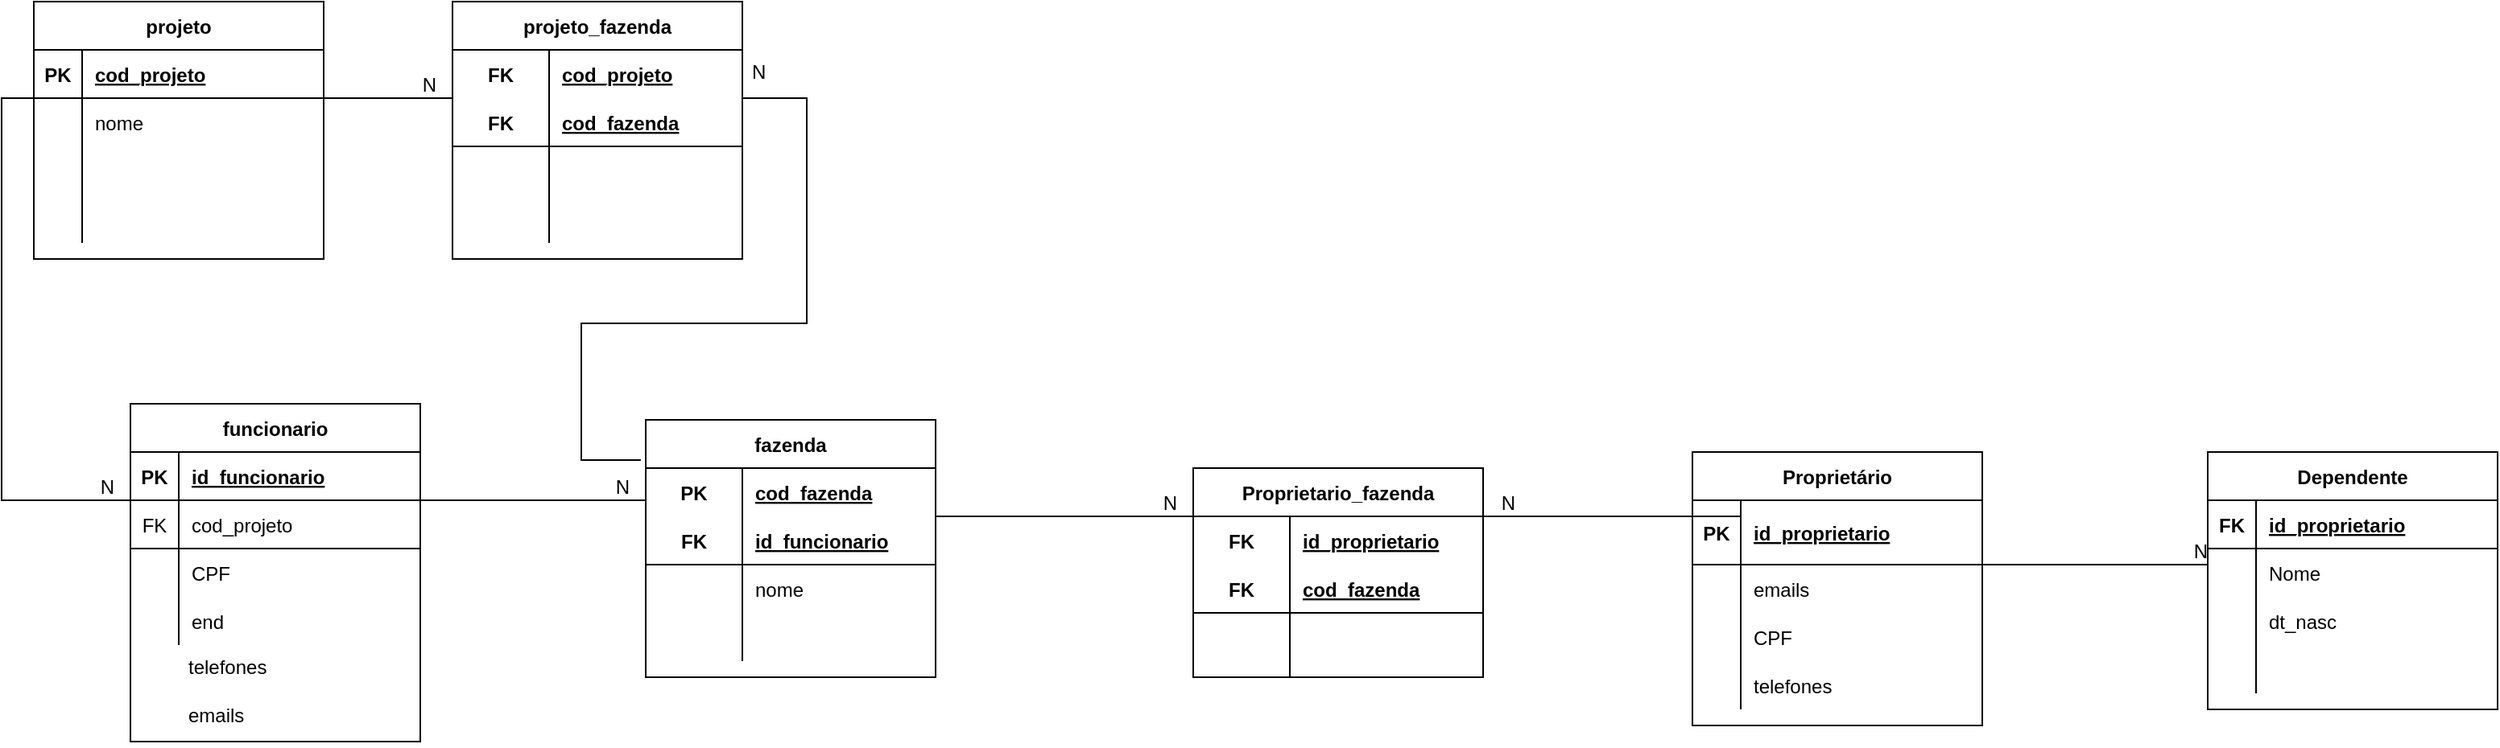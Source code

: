 <mxfile version="20.0.3" type="github"><diagram id="R6Tvy45JMU7q3nPh8DtE" name="Page-1"><mxGraphModel dx="1568" dy="722" grid="1" gridSize="10" guides="1" tooltips="1" connect="1" arrows="1" fold="1" page="1" pageScale="1" pageWidth="1169" pageHeight="1654" math="0" shadow="0"><root><mxCell id="0"/><mxCell id="1" parent="0"/><mxCell id="XQa5Tmitrg0EJ_k_re5p-2" value="Dependente" style="shape=table;startSize=30;container=1;collapsible=1;childLayout=tableLayout;fixedRows=1;rowLines=0;fontStyle=1;align=center;resizeLast=1;" vertex="1" parent="1"><mxGeometry x="890" y="620" width="180" height="160" as="geometry"/></mxCell><mxCell id="XQa5Tmitrg0EJ_k_re5p-3" value="" style="shape=tableRow;horizontal=0;startSize=0;swimlaneHead=0;swimlaneBody=0;fillColor=none;collapsible=0;dropTarget=0;points=[[0,0.5],[1,0.5]];portConstraint=eastwest;top=0;left=0;right=0;bottom=1;" vertex="1" parent="XQa5Tmitrg0EJ_k_re5p-2"><mxGeometry y="30" width="180" height="30" as="geometry"/></mxCell><mxCell id="XQa5Tmitrg0EJ_k_re5p-4" value="FK" style="shape=partialRectangle;connectable=0;fillColor=none;top=0;left=0;bottom=0;right=0;fontStyle=1;overflow=hidden;" vertex="1" parent="XQa5Tmitrg0EJ_k_re5p-3"><mxGeometry width="30" height="30" as="geometry"><mxRectangle width="30" height="30" as="alternateBounds"/></mxGeometry></mxCell><mxCell id="XQa5Tmitrg0EJ_k_re5p-5" value="id_proprietario" style="shape=partialRectangle;connectable=0;fillColor=none;top=0;left=0;bottom=0;right=0;align=left;spacingLeft=6;fontStyle=5;overflow=hidden;" vertex="1" parent="XQa5Tmitrg0EJ_k_re5p-3"><mxGeometry x="30" width="150" height="30" as="geometry"><mxRectangle width="150" height="30" as="alternateBounds"/></mxGeometry></mxCell><mxCell id="XQa5Tmitrg0EJ_k_re5p-6" value="" style="shape=tableRow;horizontal=0;startSize=0;swimlaneHead=0;swimlaneBody=0;fillColor=none;collapsible=0;dropTarget=0;points=[[0,0.5],[1,0.5]];portConstraint=eastwest;top=0;left=0;right=0;bottom=0;" vertex="1" parent="XQa5Tmitrg0EJ_k_re5p-2"><mxGeometry y="60" width="180" height="30" as="geometry"/></mxCell><mxCell id="XQa5Tmitrg0EJ_k_re5p-7" value="" style="shape=partialRectangle;connectable=0;fillColor=none;top=0;left=0;bottom=0;right=0;editable=1;overflow=hidden;" vertex="1" parent="XQa5Tmitrg0EJ_k_re5p-6"><mxGeometry width="30" height="30" as="geometry"><mxRectangle width="30" height="30" as="alternateBounds"/></mxGeometry></mxCell><mxCell id="XQa5Tmitrg0EJ_k_re5p-8" value="Nome" style="shape=partialRectangle;connectable=0;fillColor=none;top=0;left=0;bottom=0;right=0;align=left;spacingLeft=6;overflow=hidden;" vertex="1" parent="XQa5Tmitrg0EJ_k_re5p-6"><mxGeometry x="30" width="150" height="30" as="geometry"><mxRectangle width="150" height="30" as="alternateBounds"/></mxGeometry></mxCell><mxCell id="XQa5Tmitrg0EJ_k_re5p-9" value="" style="shape=tableRow;horizontal=0;startSize=0;swimlaneHead=0;swimlaneBody=0;fillColor=none;collapsible=0;dropTarget=0;points=[[0,0.5],[1,0.5]];portConstraint=eastwest;top=0;left=0;right=0;bottom=0;" vertex="1" parent="XQa5Tmitrg0EJ_k_re5p-2"><mxGeometry y="90" width="180" height="30" as="geometry"/></mxCell><mxCell id="XQa5Tmitrg0EJ_k_re5p-10" value="" style="shape=partialRectangle;connectable=0;fillColor=none;top=0;left=0;bottom=0;right=0;editable=1;overflow=hidden;" vertex="1" parent="XQa5Tmitrg0EJ_k_re5p-9"><mxGeometry width="30" height="30" as="geometry"><mxRectangle width="30" height="30" as="alternateBounds"/></mxGeometry></mxCell><mxCell id="XQa5Tmitrg0EJ_k_re5p-11" value="dt_nasc" style="shape=partialRectangle;connectable=0;fillColor=none;top=0;left=0;bottom=0;right=0;align=left;spacingLeft=6;overflow=hidden;" vertex="1" parent="XQa5Tmitrg0EJ_k_re5p-9"><mxGeometry x="30" width="150" height="30" as="geometry"><mxRectangle width="150" height="30" as="alternateBounds"/></mxGeometry></mxCell><mxCell id="XQa5Tmitrg0EJ_k_re5p-12" value="" style="shape=tableRow;horizontal=0;startSize=0;swimlaneHead=0;swimlaneBody=0;fillColor=none;collapsible=0;dropTarget=0;points=[[0,0.5],[1,0.5]];portConstraint=eastwest;top=0;left=0;right=0;bottom=0;" vertex="1" parent="XQa5Tmitrg0EJ_k_re5p-2"><mxGeometry y="120" width="180" height="30" as="geometry"/></mxCell><mxCell id="XQa5Tmitrg0EJ_k_re5p-13" value="" style="shape=partialRectangle;connectable=0;fillColor=none;top=0;left=0;bottom=0;right=0;editable=1;overflow=hidden;" vertex="1" parent="XQa5Tmitrg0EJ_k_re5p-12"><mxGeometry width="30" height="30" as="geometry"><mxRectangle width="30" height="30" as="alternateBounds"/></mxGeometry></mxCell><mxCell id="XQa5Tmitrg0EJ_k_re5p-14" value="" style="shape=partialRectangle;connectable=0;fillColor=none;top=0;left=0;bottom=0;right=0;align=left;spacingLeft=6;overflow=hidden;" vertex="1" parent="XQa5Tmitrg0EJ_k_re5p-12"><mxGeometry x="30" width="150" height="30" as="geometry"><mxRectangle width="150" height="30" as="alternateBounds"/></mxGeometry></mxCell><mxCell id="XQa5Tmitrg0EJ_k_re5p-15" value="Proprietário" style="shape=table;startSize=30;container=1;collapsible=1;childLayout=tableLayout;fixedRows=1;rowLines=0;fontStyle=1;align=center;resizeLast=1;" vertex="1" parent="1"><mxGeometry x="570" y="620" width="180" height="170" as="geometry"/></mxCell><mxCell id="XQa5Tmitrg0EJ_k_re5p-16" value="" style="shape=tableRow;horizontal=0;startSize=0;swimlaneHead=0;swimlaneBody=0;fillColor=none;collapsible=0;dropTarget=0;points=[[0,0.5],[1,0.5]];portConstraint=eastwest;top=0;left=0;right=0;bottom=1;" vertex="1" parent="XQa5Tmitrg0EJ_k_re5p-15"><mxGeometry y="30" width="180" height="40" as="geometry"/></mxCell><mxCell id="XQa5Tmitrg0EJ_k_re5p-17" value="PK" style="shape=partialRectangle;connectable=0;fillColor=none;top=0;left=0;bottom=0;right=0;fontStyle=1;overflow=hidden;" vertex="1" parent="XQa5Tmitrg0EJ_k_re5p-16"><mxGeometry width="30" height="40" as="geometry"><mxRectangle width="30" height="40" as="alternateBounds"/></mxGeometry></mxCell><mxCell id="XQa5Tmitrg0EJ_k_re5p-18" value="id_proprietario" style="shape=partialRectangle;connectable=0;fillColor=none;top=0;left=0;bottom=0;right=0;align=left;spacingLeft=6;fontStyle=5;overflow=hidden;" vertex="1" parent="XQa5Tmitrg0EJ_k_re5p-16"><mxGeometry x="30" width="150" height="40" as="geometry"><mxRectangle width="150" height="40" as="alternateBounds"/></mxGeometry></mxCell><mxCell id="XQa5Tmitrg0EJ_k_re5p-19" value="" style="shape=tableRow;horizontal=0;startSize=0;swimlaneHead=0;swimlaneBody=0;fillColor=none;collapsible=0;dropTarget=0;points=[[0,0.5],[1,0.5]];portConstraint=eastwest;top=0;left=0;right=0;bottom=0;" vertex="1" parent="XQa5Tmitrg0EJ_k_re5p-15"><mxGeometry y="70" width="180" height="30" as="geometry"/></mxCell><mxCell id="XQa5Tmitrg0EJ_k_re5p-20" value="" style="shape=partialRectangle;connectable=0;fillColor=none;top=0;left=0;bottom=0;right=0;editable=1;overflow=hidden;" vertex="1" parent="XQa5Tmitrg0EJ_k_re5p-19"><mxGeometry width="30" height="30" as="geometry"><mxRectangle width="30" height="30" as="alternateBounds"/></mxGeometry></mxCell><mxCell id="XQa5Tmitrg0EJ_k_re5p-21" value="emails" style="shape=partialRectangle;connectable=0;fillColor=none;top=0;left=0;bottom=0;right=0;align=left;spacingLeft=6;overflow=hidden;" vertex="1" parent="XQa5Tmitrg0EJ_k_re5p-19"><mxGeometry x="30" width="150" height="30" as="geometry"><mxRectangle width="150" height="30" as="alternateBounds"/></mxGeometry></mxCell><mxCell id="XQa5Tmitrg0EJ_k_re5p-22" value="" style="shape=tableRow;horizontal=0;startSize=0;swimlaneHead=0;swimlaneBody=0;fillColor=none;collapsible=0;dropTarget=0;points=[[0,0.5],[1,0.5]];portConstraint=eastwest;top=0;left=0;right=0;bottom=0;" vertex="1" parent="XQa5Tmitrg0EJ_k_re5p-15"><mxGeometry y="100" width="180" height="30" as="geometry"/></mxCell><mxCell id="XQa5Tmitrg0EJ_k_re5p-23" value="" style="shape=partialRectangle;connectable=0;fillColor=none;top=0;left=0;bottom=0;right=0;editable=1;overflow=hidden;" vertex="1" parent="XQa5Tmitrg0EJ_k_re5p-22"><mxGeometry width="30" height="30" as="geometry"><mxRectangle width="30" height="30" as="alternateBounds"/></mxGeometry></mxCell><mxCell id="XQa5Tmitrg0EJ_k_re5p-24" value="CPF" style="shape=partialRectangle;connectable=0;fillColor=none;top=0;left=0;bottom=0;right=0;align=left;spacingLeft=6;overflow=hidden;" vertex="1" parent="XQa5Tmitrg0EJ_k_re5p-22"><mxGeometry x="30" width="150" height="30" as="geometry"><mxRectangle width="150" height="30" as="alternateBounds"/></mxGeometry></mxCell><mxCell id="XQa5Tmitrg0EJ_k_re5p-25" value="" style="shape=tableRow;horizontal=0;startSize=0;swimlaneHead=0;swimlaneBody=0;fillColor=none;collapsible=0;dropTarget=0;points=[[0,0.5],[1,0.5]];portConstraint=eastwest;top=0;left=0;right=0;bottom=0;" vertex="1" parent="XQa5Tmitrg0EJ_k_re5p-15"><mxGeometry y="130" width="180" height="30" as="geometry"/></mxCell><mxCell id="XQa5Tmitrg0EJ_k_re5p-26" value="" style="shape=partialRectangle;connectable=0;fillColor=none;top=0;left=0;bottom=0;right=0;editable=1;overflow=hidden;" vertex="1" parent="XQa5Tmitrg0EJ_k_re5p-25"><mxGeometry width="30" height="30" as="geometry"><mxRectangle width="30" height="30" as="alternateBounds"/></mxGeometry></mxCell><mxCell id="XQa5Tmitrg0EJ_k_re5p-27" value="telefones" style="shape=partialRectangle;connectable=0;fillColor=none;top=0;left=0;bottom=0;right=0;align=left;spacingLeft=6;overflow=hidden;" vertex="1" parent="XQa5Tmitrg0EJ_k_re5p-25"><mxGeometry x="30" width="150" height="30" as="geometry"><mxRectangle width="150" height="30" as="alternateBounds"/></mxGeometry></mxCell><mxCell id="XQa5Tmitrg0EJ_k_re5p-30" value="" style="endArrow=none;html=1;rounded=0;" edge="1" parent="1"><mxGeometry relative="1" as="geometry"><mxPoint x="730" y="690" as="sourcePoint"/><mxPoint x="890" y="690" as="targetPoint"/></mxGeometry></mxCell><mxCell id="XQa5Tmitrg0EJ_k_re5p-31" value="N" style="resizable=0;html=1;align=right;verticalAlign=bottom;" connectable="0" vertex="1" parent="XQa5Tmitrg0EJ_k_re5p-30"><mxGeometry x="1" relative="1" as="geometry"/></mxCell><mxCell id="XQa5Tmitrg0EJ_k_re5p-58" value="Proprietario_fazenda" style="shape=table;startSize=30;container=1;collapsible=1;childLayout=tableLayout;fixedRows=1;rowLines=0;fontStyle=1;align=center;resizeLast=1;" vertex="1" parent="1"><mxGeometry x="260" y="630" width="180" height="130" as="geometry"/></mxCell><mxCell id="XQa5Tmitrg0EJ_k_re5p-59" value="" style="shape=tableRow;horizontal=0;startSize=0;swimlaneHead=0;swimlaneBody=0;fillColor=none;collapsible=0;dropTarget=0;points=[[0,0.5],[1,0.5]];portConstraint=eastwest;top=0;left=0;right=0;bottom=0;" vertex="1" parent="XQa5Tmitrg0EJ_k_re5p-58"><mxGeometry y="30" width="180" height="30" as="geometry"/></mxCell><mxCell id="XQa5Tmitrg0EJ_k_re5p-60" value="FK" style="shape=partialRectangle;connectable=0;fillColor=none;top=0;left=0;bottom=0;right=0;fontStyle=1;overflow=hidden;" vertex="1" parent="XQa5Tmitrg0EJ_k_re5p-59"><mxGeometry width="60" height="30" as="geometry"><mxRectangle width="60" height="30" as="alternateBounds"/></mxGeometry></mxCell><mxCell id="XQa5Tmitrg0EJ_k_re5p-61" value="id_proprietario" style="shape=partialRectangle;connectable=0;fillColor=none;top=0;left=0;bottom=0;right=0;align=left;spacingLeft=6;fontStyle=5;overflow=hidden;" vertex="1" parent="XQa5Tmitrg0EJ_k_re5p-59"><mxGeometry x="60" width="120" height="30" as="geometry"><mxRectangle width="120" height="30" as="alternateBounds"/></mxGeometry></mxCell><mxCell id="XQa5Tmitrg0EJ_k_re5p-62" value="" style="shape=tableRow;horizontal=0;startSize=0;swimlaneHead=0;swimlaneBody=0;fillColor=none;collapsible=0;dropTarget=0;points=[[0,0.5],[1,0.5]];portConstraint=eastwest;top=0;left=0;right=0;bottom=1;" vertex="1" parent="XQa5Tmitrg0EJ_k_re5p-58"><mxGeometry y="60" width="180" height="30" as="geometry"/></mxCell><mxCell id="XQa5Tmitrg0EJ_k_re5p-63" value="FK" style="shape=partialRectangle;connectable=0;fillColor=none;top=0;left=0;bottom=0;right=0;fontStyle=1;overflow=hidden;" vertex="1" parent="XQa5Tmitrg0EJ_k_re5p-62"><mxGeometry width="60" height="30" as="geometry"><mxRectangle width="60" height="30" as="alternateBounds"/></mxGeometry></mxCell><mxCell id="XQa5Tmitrg0EJ_k_re5p-64" value="cod_fazenda" style="shape=partialRectangle;connectable=0;fillColor=none;top=0;left=0;bottom=0;right=0;align=left;spacingLeft=6;fontStyle=5;overflow=hidden;" vertex="1" parent="XQa5Tmitrg0EJ_k_re5p-62"><mxGeometry x="60" width="120" height="30" as="geometry"><mxRectangle width="120" height="30" as="alternateBounds"/></mxGeometry></mxCell><mxCell id="XQa5Tmitrg0EJ_k_re5p-65" value="" style="shape=tableRow;horizontal=0;startSize=0;swimlaneHead=0;swimlaneBody=0;fillColor=none;collapsible=0;dropTarget=0;points=[[0,0.5],[1,0.5]];portConstraint=eastwest;top=0;left=0;right=0;bottom=0;" vertex="1" parent="XQa5Tmitrg0EJ_k_re5p-58"><mxGeometry y="90" width="180" height="20" as="geometry"/></mxCell><mxCell id="XQa5Tmitrg0EJ_k_re5p-66" value="" style="shape=partialRectangle;connectable=0;fillColor=none;top=0;left=0;bottom=0;right=0;editable=1;overflow=hidden;" vertex="1" parent="XQa5Tmitrg0EJ_k_re5p-65"><mxGeometry width="60" height="20" as="geometry"><mxRectangle width="60" height="20" as="alternateBounds"/></mxGeometry></mxCell><mxCell id="XQa5Tmitrg0EJ_k_re5p-67" value="" style="shape=partialRectangle;connectable=0;fillColor=none;top=0;left=0;bottom=0;right=0;align=left;spacingLeft=6;overflow=hidden;" vertex="1" parent="XQa5Tmitrg0EJ_k_re5p-65"><mxGeometry x="60" width="120" height="20" as="geometry"><mxRectangle width="120" height="20" as="alternateBounds"/></mxGeometry></mxCell><mxCell id="XQa5Tmitrg0EJ_k_re5p-68" value="" style="shape=tableRow;horizontal=0;startSize=0;swimlaneHead=0;swimlaneBody=0;fillColor=none;collapsible=0;dropTarget=0;points=[[0,0.5],[1,0.5]];portConstraint=eastwest;top=0;left=0;right=0;bottom=0;" vertex="1" parent="XQa5Tmitrg0EJ_k_re5p-58"><mxGeometry y="110" width="180" height="20" as="geometry"/></mxCell><mxCell id="XQa5Tmitrg0EJ_k_re5p-69" value="" style="shape=partialRectangle;connectable=0;fillColor=none;top=0;left=0;bottom=0;right=0;editable=1;overflow=hidden;" vertex="1" parent="XQa5Tmitrg0EJ_k_re5p-68"><mxGeometry width="60" height="20" as="geometry"><mxRectangle width="60" height="20" as="alternateBounds"/></mxGeometry></mxCell><mxCell id="XQa5Tmitrg0EJ_k_re5p-70" value="" style="shape=partialRectangle;connectable=0;fillColor=none;top=0;left=0;bottom=0;right=0;align=left;spacingLeft=6;overflow=hidden;" vertex="1" parent="XQa5Tmitrg0EJ_k_re5p-68"><mxGeometry x="60" width="120" height="20" as="geometry"><mxRectangle width="120" height="20" as="alternateBounds"/></mxGeometry></mxCell><mxCell id="XQa5Tmitrg0EJ_k_re5p-71" value="" style="endArrow=none;html=1;rounded=0;" edge="1" parent="1"><mxGeometry relative="1" as="geometry"><mxPoint x="440" y="660" as="sourcePoint"/><mxPoint x="600" y="660" as="targetPoint"/></mxGeometry></mxCell><mxCell id="XQa5Tmitrg0EJ_k_re5p-72" value="N" style="resizable=0;html=1;align=right;verticalAlign=bottom;" connectable="0" vertex="1" parent="XQa5Tmitrg0EJ_k_re5p-71"><mxGeometry x="1" relative="1" as="geometry"><mxPoint x="-140" as="offset"/></mxGeometry></mxCell><mxCell id="XQa5Tmitrg0EJ_k_re5p-86" value="" style="endArrow=none;html=1;rounded=0;" edge="1" parent="1"><mxGeometry relative="1" as="geometry"><mxPoint x="100" y="660" as="sourcePoint"/><mxPoint x="260" y="660" as="targetPoint"/></mxGeometry></mxCell><mxCell id="XQa5Tmitrg0EJ_k_re5p-87" value="N" style="resizable=0;html=1;align=right;verticalAlign=bottom;" connectable="0" vertex="1" parent="XQa5Tmitrg0EJ_k_re5p-86"><mxGeometry x="1" relative="1" as="geometry"><mxPoint x="-10" as="offset"/></mxGeometry></mxCell><mxCell id="XQa5Tmitrg0EJ_k_re5p-89" value="funcionario" style="shape=table;startSize=30;container=1;collapsible=1;childLayout=tableLayout;fixedRows=1;rowLines=0;fontStyle=1;align=center;resizeLast=1;" vertex="1" parent="1"><mxGeometry x="-400" y="590" width="180" height="210" as="geometry"/></mxCell><mxCell id="XQa5Tmitrg0EJ_k_re5p-90" value="" style="shape=tableRow;horizontal=0;startSize=0;swimlaneHead=0;swimlaneBody=0;fillColor=none;collapsible=0;dropTarget=0;points=[[0,0.5],[1,0.5]];portConstraint=eastwest;top=0;left=0;right=0;bottom=1;" vertex="1" parent="XQa5Tmitrg0EJ_k_re5p-89"><mxGeometry y="30" width="180" height="30" as="geometry"/></mxCell><mxCell id="XQa5Tmitrg0EJ_k_re5p-91" value="PK" style="shape=partialRectangle;connectable=0;fillColor=none;top=0;left=0;bottom=0;right=0;fontStyle=1;overflow=hidden;" vertex="1" parent="XQa5Tmitrg0EJ_k_re5p-90"><mxGeometry width="30" height="30" as="geometry"><mxRectangle width="30" height="30" as="alternateBounds"/></mxGeometry></mxCell><mxCell id="XQa5Tmitrg0EJ_k_re5p-92" value="id_funcionario" style="shape=partialRectangle;connectable=0;fillColor=none;top=0;left=0;bottom=0;right=0;align=left;spacingLeft=6;fontStyle=5;overflow=hidden;" vertex="1" parent="XQa5Tmitrg0EJ_k_re5p-90"><mxGeometry x="30" width="150" height="30" as="geometry"><mxRectangle width="150" height="30" as="alternateBounds"/></mxGeometry></mxCell><mxCell id="XQa5Tmitrg0EJ_k_re5p-93" value="" style="shape=tableRow;horizontal=0;startSize=0;swimlaneHead=0;swimlaneBody=0;fillColor=none;collapsible=0;dropTarget=0;points=[[0,0.5],[1,0.5]];portConstraint=eastwest;top=0;left=0;right=0;bottom=0;" vertex="1" parent="XQa5Tmitrg0EJ_k_re5p-89"><mxGeometry y="60" width="180" height="30" as="geometry"/></mxCell><mxCell id="XQa5Tmitrg0EJ_k_re5p-94" value="FK" style="shape=partialRectangle;connectable=0;fillColor=none;top=0;left=0;bottom=0;right=0;editable=1;overflow=hidden;" vertex="1" parent="XQa5Tmitrg0EJ_k_re5p-93"><mxGeometry width="30" height="30" as="geometry"><mxRectangle width="30" height="30" as="alternateBounds"/></mxGeometry></mxCell><mxCell id="XQa5Tmitrg0EJ_k_re5p-95" value="cod_projeto" style="shape=partialRectangle;connectable=0;fillColor=none;top=0;left=0;bottom=0;right=0;align=left;spacingLeft=6;overflow=hidden;" vertex="1" parent="XQa5Tmitrg0EJ_k_re5p-93"><mxGeometry x="30" width="150" height="30" as="geometry"><mxRectangle width="150" height="30" as="alternateBounds"/></mxGeometry></mxCell><mxCell id="XQa5Tmitrg0EJ_k_re5p-96" value="" style="shape=tableRow;horizontal=0;startSize=0;swimlaneHead=0;swimlaneBody=0;fillColor=none;collapsible=0;dropTarget=0;points=[[0,0.5],[1,0.5]];portConstraint=eastwest;top=0;left=0;right=0;bottom=0;" vertex="1" parent="XQa5Tmitrg0EJ_k_re5p-89"><mxGeometry y="90" width="180" height="30" as="geometry"/></mxCell><mxCell id="XQa5Tmitrg0EJ_k_re5p-97" value="" style="shape=partialRectangle;connectable=0;fillColor=none;top=0;left=0;bottom=0;right=0;editable=1;overflow=hidden;" vertex="1" parent="XQa5Tmitrg0EJ_k_re5p-96"><mxGeometry width="30" height="30" as="geometry"><mxRectangle width="30" height="30" as="alternateBounds"/></mxGeometry></mxCell><mxCell id="XQa5Tmitrg0EJ_k_re5p-98" value="CPF" style="shape=partialRectangle;connectable=0;fillColor=none;top=0;left=0;bottom=0;right=0;align=left;spacingLeft=6;overflow=hidden;" vertex="1" parent="XQa5Tmitrg0EJ_k_re5p-96"><mxGeometry x="30" width="150" height="30" as="geometry"><mxRectangle width="150" height="30" as="alternateBounds"/></mxGeometry></mxCell><mxCell id="XQa5Tmitrg0EJ_k_re5p-99" value="" style="shape=tableRow;horizontal=0;startSize=0;swimlaneHead=0;swimlaneBody=0;fillColor=none;collapsible=0;dropTarget=0;points=[[0,0.5],[1,0.5]];portConstraint=eastwest;top=0;left=0;right=0;bottom=0;" vertex="1" parent="XQa5Tmitrg0EJ_k_re5p-89"><mxGeometry y="120" width="180" height="30" as="geometry"/></mxCell><mxCell id="XQa5Tmitrg0EJ_k_re5p-100" value="" style="shape=partialRectangle;connectable=0;fillColor=none;top=0;left=0;bottom=0;right=0;editable=1;overflow=hidden;" vertex="1" parent="XQa5Tmitrg0EJ_k_re5p-99"><mxGeometry width="30" height="30" as="geometry"><mxRectangle width="30" height="30" as="alternateBounds"/></mxGeometry></mxCell><mxCell id="XQa5Tmitrg0EJ_k_re5p-101" value="end" style="shape=partialRectangle;connectable=0;fillColor=none;top=0;left=0;bottom=0;right=0;align=left;spacingLeft=6;overflow=hidden;" vertex="1" parent="XQa5Tmitrg0EJ_k_re5p-99"><mxGeometry x="30" width="150" height="30" as="geometry"><mxRectangle width="150" height="30" as="alternateBounds"/></mxGeometry></mxCell><mxCell id="XQa5Tmitrg0EJ_k_re5p-102" value="fazenda" style="shape=table;startSize=30;container=1;collapsible=1;childLayout=tableLayout;fixedRows=1;rowLines=0;fontStyle=1;align=center;resizeLast=1;" vertex="1" parent="1"><mxGeometry x="-80" y="600" width="180" height="160" as="geometry"/></mxCell><mxCell id="XQa5Tmitrg0EJ_k_re5p-103" value="" style="shape=tableRow;horizontal=0;startSize=0;swimlaneHead=0;swimlaneBody=0;fillColor=none;collapsible=0;dropTarget=0;points=[[0,0.5],[1,0.5]];portConstraint=eastwest;top=0;left=0;right=0;bottom=0;" vertex="1" parent="XQa5Tmitrg0EJ_k_re5p-102"><mxGeometry y="30" width="180" height="30" as="geometry"/></mxCell><mxCell id="XQa5Tmitrg0EJ_k_re5p-104" value="PK" style="shape=partialRectangle;connectable=0;fillColor=none;top=0;left=0;bottom=0;right=0;fontStyle=1;overflow=hidden;" vertex="1" parent="XQa5Tmitrg0EJ_k_re5p-103"><mxGeometry width="60" height="30" as="geometry"><mxRectangle width="60" height="30" as="alternateBounds"/></mxGeometry></mxCell><mxCell id="XQa5Tmitrg0EJ_k_re5p-105" value="cod_fazenda" style="shape=partialRectangle;connectable=0;fillColor=none;top=0;left=0;bottom=0;right=0;align=left;spacingLeft=6;fontStyle=5;overflow=hidden;" vertex="1" parent="XQa5Tmitrg0EJ_k_re5p-103"><mxGeometry x="60" width="120" height="30" as="geometry"><mxRectangle width="120" height="30" as="alternateBounds"/></mxGeometry></mxCell><mxCell id="XQa5Tmitrg0EJ_k_re5p-106" value="" style="shape=tableRow;horizontal=0;startSize=0;swimlaneHead=0;swimlaneBody=0;fillColor=none;collapsible=0;dropTarget=0;points=[[0,0.5],[1,0.5]];portConstraint=eastwest;top=0;left=0;right=0;bottom=1;" vertex="1" parent="XQa5Tmitrg0EJ_k_re5p-102"><mxGeometry y="60" width="180" height="30" as="geometry"/></mxCell><mxCell id="XQa5Tmitrg0EJ_k_re5p-107" value="FK" style="shape=partialRectangle;connectable=0;fillColor=none;top=0;left=0;bottom=0;right=0;fontStyle=1;overflow=hidden;" vertex="1" parent="XQa5Tmitrg0EJ_k_re5p-106"><mxGeometry width="60" height="30" as="geometry"><mxRectangle width="60" height="30" as="alternateBounds"/></mxGeometry></mxCell><mxCell id="XQa5Tmitrg0EJ_k_re5p-108" value="id_funcionario" style="shape=partialRectangle;connectable=0;fillColor=none;top=0;left=0;bottom=0;right=0;align=left;spacingLeft=6;fontStyle=5;overflow=hidden;" vertex="1" parent="XQa5Tmitrg0EJ_k_re5p-106"><mxGeometry x="60" width="120" height="30" as="geometry"><mxRectangle width="120" height="30" as="alternateBounds"/></mxGeometry></mxCell><mxCell id="XQa5Tmitrg0EJ_k_re5p-109" value="" style="shape=tableRow;horizontal=0;startSize=0;swimlaneHead=0;swimlaneBody=0;fillColor=none;collapsible=0;dropTarget=0;points=[[0,0.5],[1,0.5]];portConstraint=eastwest;top=0;left=0;right=0;bottom=0;" vertex="1" parent="XQa5Tmitrg0EJ_k_re5p-102"><mxGeometry y="90" width="180" height="30" as="geometry"/></mxCell><mxCell id="XQa5Tmitrg0EJ_k_re5p-110" value="" style="shape=partialRectangle;connectable=0;fillColor=none;top=0;left=0;bottom=0;right=0;editable=1;overflow=hidden;" vertex="1" parent="XQa5Tmitrg0EJ_k_re5p-109"><mxGeometry width="60" height="30" as="geometry"><mxRectangle width="60" height="30" as="alternateBounds"/></mxGeometry></mxCell><mxCell id="XQa5Tmitrg0EJ_k_re5p-111" value="nome" style="shape=partialRectangle;connectable=0;fillColor=none;top=0;left=0;bottom=0;right=0;align=left;spacingLeft=6;overflow=hidden;" vertex="1" parent="XQa5Tmitrg0EJ_k_re5p-109"><mxGeometry x="60" width="120" height="30" as="geometry"><mxRectangle width="120" height="30" as="alternateBounds"/></mxGeometry></mxCell><mxCell id="XQa5Tmitrg0EJ_k_re5p-112" value="" style="shape=tableRow;horizontal=0;startSize=0;swimlaneHead=0;swimlaneBody=0;fillColor=none;collapsible=0;dropTarget=0;points=[[0,0.5],[1,0.5]];portConstraint=eastwest;top=0;left=0;right=0;bottom=0;" vertex="1" parent="XQa5Tmitrg0EJ_k_re5p-102"><mxGeometry y="120" width="180" height="30" as="geometry"/></mxCell><mxCell id="XQa5Tmitrg0EJ_k_re5p-113" value="" style="shape=partialRectangle;connectable=0;fillColor=none;top=0;left=0;bottom=0;right=0;editable=1;overflow=hidden;" vertex="1" parent="XQa5Tmitrg0EJ_k_re5p-112"><mxGeometry width="60" height="30" as="geometry"><mxRectangle width="60" height="30" as="alternateBounds"/></mxGeometry></mxCell><mxCell id="XQa5Tmitrg0EJ_k_re5p-114" value="" style="shape=partialRectangle;connectable=0;fillColor=none;top=0;left=0;bottom=0;right=0;align=left;spacingLeft=6;overflow=hidden;" vertex="1" parent="XQa5Tmitrg0EJ_k_re5p-112"><mxGeometry x="60" width="120" height="30" as="geometry"><mxRectangle width="120" height="30" as="alternateBounds"/></mxGeometry></mxCell><mxCell id="XQa5Tmitrg0EJ_k_re5p-118" value="" style="endArrow=none;html=1;rounded=0;" edge="1" parent="1"><mxGeometry relative="1" as="geometry"><mxPoint x="-240" y="650" as="sourcePoint"/><mxPoint x="-80" y="650" as="targetPoint"/></mxGeometry></mxCell><mxCell id="XQa5Tmitrg0EJ_k_re5p-119" value="N" style="resizable=0;html=1;align=right;verticalAlign=bottom;" connectable="0" vertex="1" parent="XQa5Tmitrg0EJ_k_re5p-118"><mxGeometry x="1" relative="1" as="geometry"><mxPoint x="-10" as="offset"/></mxGeometry></mxCell><mxCell id="XQa5Tmitrg0EJ_k_re5p-120" value="" style="endArrow=none;html=1;rounded=0;" edge="1" parent="1"><mxGeometry relative="1" as="geometry"><mxPoint x="-460" y="400" as="sourcePoint"/><mxPoint x="-400" y="650" as="targetPoint"/><Array as="points"><mxPoint x="-480" y="400"/><mxPoint x="-480" y="650"/></Array></mxGeometry></mxCell><mxCell id="XQa5Tmitrg0EJ_k_re5p-121" value="N" style="resizable=0;html=1;align=right;verticalAlign=bottom;" connectable="0" vertex="1" parent="XQa5Tmitrg0EJ_k_re5p-120"><mxGeometry x="1" relative="1" as="geometry"><mxPoint x="-10" as="offset"/></mxGeometry></mxCell><mxCell id="XQa5Tmitrg0EJ_k_re5p-122" value="" style="line;strokeWidth=1;rotatable=0;dashed=0;labelPosition=right;align=left;verticalAlign=middle;spacingTop=0;spacingLeft=6;points=[];portConstraint=eastwest;" vertex="1" parent="1"><mxGeometry x="-400" y="675" width="180" height="10" as="geometry"/></mxCell><mxCell id="XQa5Tmitrg0EJ_k_re5p-124" value="telefones" style="text;strokeColor=none;fillColor=none;spacingLeft=4;spacingRight=4;overflow=hidden;rotatable=0;points=[[0,0.5],[1,0.5]];portConstraint=eastwest;fontSize=12;" vertex="1" parent="1"><mxGeometry x="-370" y="740" width="150" height="30" as="geometry"/></mxCell><mxCell id="XQa5Tmitrg0EJ_k_re5p-125" value="emails" style="text;strokeColor=none;fillColor=none;spacingLeft=4;spacingRight=4;overflow=hidden;rotatable=0;points=[[0,0.5],[1,0.5]];portConstraint=eastwest;fontSize=12;" vertex="1" parent="1"><mxGeometry x="-370" y="770" width="150" height="30" as="geometry"/></mxCell><mxCell id="XQa5Tmitrg0EJ_k_re5p-126" value="projeto" style="shape=table;startSize=30;container=1;collapsible=1;childLayout=tableLayout;fixedRows=1;rowLines=0;fontStyle=1;align=center;resizeLast=1;" vertex="1" parent="1"><mxGeometry x="-460" y="340" width="180" height="160" as="geometry"/></mxCell><mxCell id="XQa5Tmitrg0EJ_k_re5p-127" value="" style="shape=tableRow;horizontal=0;startSize=0;swimlaneHead=0;swimlaneBody=0;fillColor=none;collapsible=0;dropTarget=0;points=[[0,0.5],[1,0.5]];portConstraint=eastwest;top=0;left=0;right=0;bottom=1;" vertex="1" parent="XQa5Tmitrg0EJ_k_re5p-126"><mxGeometry y="30" width="180" height="30" as="geometry"/></mxCell><mxCell id="XQa5Tmitrg0EJ_k_re5p-128" value="PK" style="shape=partialRectangle;connectable=0;fillColor=none;top=0;left=0;bottom=0;right=0;fontStyle=1;overflow=hidden;" vertex="1" parent="XQa5Tmitrg0EJ_k_re5p-127"><mxGeometry width="30" height="30" as="geometry"><mxRectangle width="30" height="30" as="alternateBounds"/></mxGeometry></mxCell><mxCell id="XQa5Tmitrg0EJ_k_re5p-129" value="cod_projeto" style="shape=partialRectangle;connectable=0;fillColor=none;top=0;left=0;bottom=0;right=0;align=left;spacingLeft=6;fontStyle=5;overflow=hidden;" vertex="1" parent="XQa5Tmitrg0EJ_k_re5p-127"><mxGeometry x="30" width="150" height="30" as="geometry"><mxRectangle width="150" height="30" as="alternateBounds"/></mxGeometry></mxCell><mxCell id="XQa5Tmitrg0EJ_k_re5p-130" value="" style="shape=tableRow;horizontal=0;startSize=0;swimlaneHead=0;swimlaneBody=0;fillColor=none;collapsible=0;dropTarget=0;points=[[0,0.5],[1,0.5]];portConstraint=eastwest;top=0;left=0;right=0;bottom=0;" vertex="1" parent="XQa5Tmitrg0EJ_k_re5p-126"><mxGeometry y="60" width="180" height="30" as="geometry"/></mxCell><mxCell id="XQa5Tmitrg0EJ_k_re5p-131" value="" style="shape=partialRectangle;connectable=0;fillColor=none;top=0;left=0;bottom=0;right=0;editable=1;overflow=hidden;" vertex="1" parent="XQa5Tmitrg0EJ_k_re5p-130"><mxGeometry width="30" height="30" as="geometry"><mxRectangle width="30" height="30" as="alternateBounds"/></mxGeometry></mxCell><mxCell id="XQa5Tmitrg0EJ_k_re5p-132" value="nome" style="shape=partialRectangle;connectable=0;fillColor=none;top=0;left=0;bottom=0;right=0;align=left;spacingLeft=6;overflow=hidden;" vertex="1" parent="XQa5Tmitrg0EJ_k_re5p-130"><mxGeometry x="30" width="150" height="30" as="geometry"><mxRectangle width="150" height="30" as="alternateBounds"/></mxGeometry></mxCell><mxCell id="XQa5Tmitrg0EJ_k_re5p-133" value="" style="shape=tableRow;horizontal=0;startSize=0;swimlaneHead=0;swimlaneBody=0;fillColor=none;collapsible=0;dropTarget=0;points=[[0,0.5],[1,0.5]];portConstraint=eastwest;top=0;left=0;right=0;bottom=0;" vertex="1" parent="XQa5Tmitrg0EJ_k_re5p-126"><mxGeometry y="90" width="180" height="30" as="geometry"/></mxCell><mxCell id="XQa5Tmitrg0EJ_k_re5p-134" value="" style="shape=partialRectangle;connectable=0;fillColor=none;top=0;left=0;bottom=0;right=0;editable=1;overflow=hidden;" vertex="1" parent="XQa5Tmitrg0EJ_k_re5p-133"><mxGeometry width="30" height="30" as="geometry"><mxRectangle width="30" height="30" as="alternateBounds"/></mxGeometry></mxCell><mxCell id="XQa5Tmitrg0EJ_k_re5p-135" value="" style="shape=partialRectangle;connectable=0;fillColor=none;top=0;left=0;bottom=0;right=0;align=left;spacingLeft=6;overflow=hidden;" vertex="1" parent="XQa5Tmitrg0EJ_k_re5p-133"><mxGeometry x="30" width="150" height="30" as="geometry"><mxRectangle width="150" height="30" as="alternateBounds"/></mxGeometry></mxCell><mxCell id="XQa5Tmitrg0EJ_k_re5p-136" value="" style="shape=tableRow;horizontal=0;startSize=0;swimlaneHead=0;swimlaneBody=0;fillColor=none;collapsible=0;dropTarget=0;points=[[0,0.5],[1,0.5]];portConstraint=eastwest;top=0;left=0;right=0;bottom=0;" vertex="1" parent="XQa5Tmitrg0EJ_k_re5p-126"><mxGeometry y="120" width="180" height="30" as="geometry"/></mxCell><mxCell id="XQa5Tmitrg0EJ_k_re5p-137" value="" style="shape=partialRectangle;connectable=0;fillColor=none;top=0;left=0;bottom=0;right=0;editable=1;overflow=hidden;" vertex="1" parent="XQa5Tmitrg0EJ_k_re5p-136"><mxGeometry width="30" height="30" as="geometry"><mxRectangle width="30" height="30" as="alternateBounds"/></mxGeometry></mxCell><mxCell id="XQa5Tmitrg0EJ_k_re5p-138" value="" style="shape=partialRectangle;connectable=0;fillColor=none;top=0;left=0;bottom=0;right=0;align=left;spacingLeft=6;overflow=hidden;" vertex="1" parent="XQa5Tmitrg0EJ_k_re5p-136"><mxGeometry x="30" width="150" height="30" as="geometry"><mxRectangle width="150" height="30" as="alternateBounds"/></mxGeometry></mxCell><mxCell id="XQa5Tmitrg0EJ_k_re5p-139" value="projeto_fazenda" style="shape=table;startSize=30;container=1;collapsible=1;childLayout=tableLayout;fixedRows=1;rowLines=0;fontStyle=1;align=center;resizeLast=1;" vertex="1" parent="1"><mxGeometry x="-200" y="340" width="180" height="160" as="geometry"/></mxCell><mxCell id="XQa5Tmitrg0EJ_k_re5p-140" value="" style="shape=tableRow;horizontal=0;startSize=0;swimlaneHead=0;swimlaneBody=0;fillColor=none;collapsible=0;dropTarget=0;points=[[0,0.5],[1,0.5]];portConstraint=eastwest;top=0;left=0;right=0;bottom=0;" vertex="1" parent="XQa5Tmitrg0EJ_k_re5p-139"><mxGeometry y="30" width="180" height="30" as="geometry"/></mxCell><mxCell id="XQa5Tmitrg0EJ_k_re5p-141" value="FK" style="shape=partialRectangle;connectable=0;fillColor=none;top=0;left=0;bottom=0;right=0;fontStyle=1;overflow=hidden;" vertex="1" parent="XQa5Tmitrg0EJ_k_re5p-140"><mxGeometry width="60" height="30" as="geometry"><mxRectangle width="60" height="30" as="alternateBounds"/></mxGeometry></mxCell><mxCell id="XQa5Tmitrg0EJ_k_re5p-142" value="cod_projeto" style="shape=partialRectangle;connectable=0;fillColor=none;top=0;left=0;bottom=0;right=0;align=left;spacingLeft=6;fontStyle=5;overflow=hidden;" vertex="1" parent="XQa5Tmitrg0EJ_k_re5p-140"><mxGeometry x="60" width="120" height="30" as="geometry"><mxRectangle width="120" height="30" as="alternateBounds"/></mxGeometry></mxCell><mxCell id="XQa5Tmitrg0EJ_k_re5p-143" value="" style="shape=tableRow;horizontal=0;startSize=0;swimlaneHead=0;swimlaneBody=0;fillColor=none;collapsible=0;dropTarget=0;points=[[0,0.5],[1,0.5]];portConstraint=eastwest;top=0;left=0;right=0;bottom=1;" vertex="1" parent="XQa5Tmitrg0EJ_k_re5p-139"><mxGeometry y="60" width="180" height="30" as="geometry"/></mxCell><mxCell id="XQa5Tmitrg0EJ_k_re5p-144" value="FK" style="shape=partialRectangle;connectable=0;fillColor=none;top=0;left=0;bottom=0;right=0;fontStyle=1;overflow=hidden;" vertex="1" parent="XQa5Tmitrg0EJ_k_re5p-143"><mxGeometry width="60" height="30" as="geometry"><mxRectangle width="60" height="30" as="alternateBounds"/></mxGeometry></mxCell><mxCell id="XQa5Tmitrg0EJ_k_re5p-145" value="cod_fazenda" style="shape=partialRectangle;connectable=0;fillColor=none;top=0;left=0;bottom=0;right=0;align=left;spacingLeft=6;fontStyle=5;overflow=hidden;" vertex="1" parent="XQa5Tmitrg0EJ_k_re5p-143"><mxGeometry x="60" width="120" height="30" as="geometry"><mxRectangle width="120" height="30" as="alternateBounds"/></mxGeometry></mxCell><mxCell id="XQa5Tmitrg0EJ_k_re5p-146" value="" style="shape=tableRow;horizontal=0;startSize=0;swimlaneHead=0;swimlaneBody=0;fillColor=none;collapsible=0;dropTarget=0;points=[[0,0.5],[1,0.5]];portConstraint=eastwest;top=0;left=0;right=0;bottom=0;" vertex="1" parent="XQa5Tmitrg0EJ_k_re5p-139"><mxGeometry y="90" width="180" height="30" as="geometry"/></mxCell><mxCell id="XQa5Tmitrg0EJ_k_re5p-147" value="" style="shape=partialRectangle;connectable=0;fillColor=none;top=0;left=0;bottom=0;right=0;editable=1;overflow=hidden;" vertex="1" parent="XQa5Tmitrg0EJ_k_re5p-146"><mxGeometry width="60" height="30" as="geometry"><mxRectangle width="60" height="30" as="alternateBounds"/></mxGeometry></mxCell><mxCell id="XQa5Tmitrg0EJ_k_re5p-148" value="" style="shape=partialRectangle;connectable=0;fillColor=none;top=0;left=0;bottom=0;right=0;align=left;spacingLeft=6;overflow=hidden;" vertex="1" parent="XQa5Tmitrg0EJ_k_re5p-146"><mxGeometry x="60" width="120" height="30" as="geometry"><mxRectangle width="120" height="30" as="alternateBounds"/></mxGeometry></mxCell><mxCell id="XQa5Tmitrg0EJ_k_re5p-149" value="" style="shape=tableRow;horizontal=0;startSize=0;swimlaneHead=0;swimlaneBody=0;fillColor=none;collapsible=0;dropTarget=0;points=[[0,0.5],[1,0.5]];portConstraint=eastwest;top=0;left=0;right=0;bottom=0;" vertex="1" parent="XQa5Tmitrg0EJ_k_re5p-139"><mxGeometry y="120" width="180" height="30" as="geometry"/></mxCell><mxCell id="XQa5Tmitrg0EJ_k_re5p-150" value="" style="shape=partialRectangle;connectable=0;fillColor=none;top=0;left=0;bottom=0;right=0;editable=1;overflow=hidden;" vertex="1" parent="XQa5Tmitrg0EJ_k_re5p-149"><mxGeometry width="60" height="30" as="geometry"><mxRectangle width="60" height="30" as="alternateBounds"/></mxGeometry></mxCell><mxCell id="XQa5Tmitrg0EJ_k_re5p-151" value="" style="shape=partialRectangle;connectable=0;fillColor=none;top=0;left=0;bottom=0;right=0;align=left;spacingLeft=6;overflow=hidden;" vertex="1" parent="XQa5Tmitrg0EJ_k_re5p-149"><mxGeometry x="60" width="120" height="30" as="geometry"><mxRectangle width="120" height="30" as="alternateBounds"/></mxGeometry></mxCell><mxCell id="XQa5Tmitrg0EJ_k_re5p-152" value="" style="endArrow=none;html=1;rounded=0;" edge="1" parent="1"><mxGeometry relative="1" as="geometry"><mxPoint x="-360" y="400" as="sourcePoint"/><mxPoint x="-200" y="400" as="targetPoint"/></mxGeometry></mxCell><mxCell id="XQa5Tmitrg0EJ_k_re5p-153" value="N" style="resizable=0;html=1;align=right;verticalAlign=bottom;" connectable="0" vertex="1" parent="XQa5Tmitrg0EJ_k_re5p-152"><mxGeometry x="1" relative="1" as="geometry"><mxPoint x="-10" as="offset"/></mxGeometry></mxCell><mxCell id="XQa5Tmitrg0EJ_k_re5p-154" value="" style="endArrow=none;html=1;rounded=0;entryX=-0.017;entryY=-0.167;entryDx=0;entryDy=0;entryPerimeter=0;" edge="1" parent="1" target="XQa5Tmitrg0EJ_k_re5p-103"><mxGeometry relative="1" as="geometry"><mxPoint x="-20" y="400" as="sourcePoint"/><mxPoint x="-120" y="620" as="targetPoint"/><Array as="points"><mxPoint x="20" y="400"/><mxPoint x="20" y="540"/><mxPoint x="-120" y="540"/><mxPoint x="-120" y="625"/></Array></mxGeometry></mxCell><mxCell id="XQa5Tmitrg0EJ_k_re5p-158" value="N" style="text;strokeColor=none;fillColor=none;spacingLeft=4;spacingRight=4;overflow=hidden;rotatable=0;points=[[0,0.5],[1,0.5]];portConstraint=eastwest;fontSize=12;" vertex="1" parent="1"><mxGeometry x="-20" y="370" width="40" height="30" as="geometry"/></mxCell></root></mxGraphModel></diagram></mxfile>